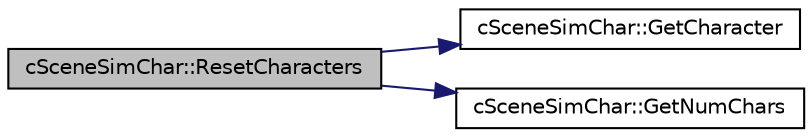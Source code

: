 digraph "cSceneSimChar::ResetCharacters"
{
 // LATEX_PDF_SIZE
  edge [fontname="Helvetica",fontsize="10",labelfontname="Helvetica",labelfontsize="10"];
  node [fontname="Helvetica",fontsize="10",shape=record];
  rankdir="LR";
  Node1 [label="cSceneSimChar::ResetCharacters",height=0.2,width=0.4,color="black", fillcolor="grey75", style="filled", fontcolor="black",tooltip=" "];
  Node1 -> Node2 [color="midnightblue",fontsize="10",style="solid",fontname="Helvetica"];
  Node2 [label="cSceneSimChar::GetCharacter",height=0.2,width=0.4,color="black", fillcolor="white", style="filled",URL="$classc_scene_sim_char.html#a2136e0afb9518886b1ac13ecec3582c7",tooltip=" "];
  Node1 -> Node3 [color="midnightblue",fontsize="10",style="solid",fontname="Helvetica"];
  Node3 [label="cSceneSimChar::GetNumChars",height=0.2,width=0.4,color="black", fillcolor="white", style="filled",URL="$classc_scene_sim_char.html#a3eeb4526ae6be6a4577ca0da097e46b6",tooltip=" "];
}
